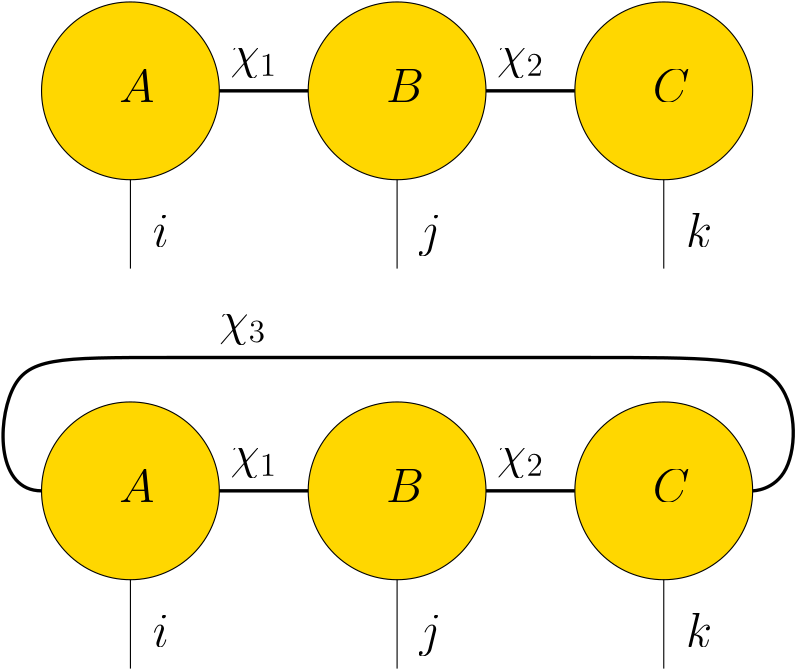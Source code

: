 <?xml version="1.0"?>
<!DOCTYPE ipe SYSTEM "ipe.dtd">
<ipe version="70218" creator="Ipe 7.2.24">
<info created="D:20210508143328" modified="D:20210508144220"/>
<ipestyle name="basic">
<symbol name="arrow/arc(spx)">
<path stroke="sym-stroke" fill="sym-stroke" pen="sym-pen">
0 0 m
-1 0.333 l
-1 -0.333 l
h
</path>
</symbol>
<symbol name="arrow/farc(spx)">
<path stroke="sym-stroke" fill="white" pen="sym-pen">
0 0 m
-1 0.333 l
-1 -0.333 l
h
</path>
</symbol>
<symbol name="arrow/ptarc(spx)">
<path stroke="sym-stroke" fill="sym-stroke" pen="sym-pen">
0 0 m
-1 0.333 l
-0.8 0 l
-1 -0.333 l
h
</path>
</symbol>
<symbol name="arrow/fptarc(spx)">
<path stroke="sym-stroke" fill="white" pen="sym-pen">
0 0 m
-1 0.333 l
-0.8 0 l
-1 -0.333 l
h
</path>
</symbol>
<symbol name="mark/circle(sx)" transformations="translations">
<path fill="sym-stroke">
0.6 0 0 0.6 0 0 e
0.4 0 0 0.4 0 0 e
</path>
</symbol>
<symbol name="mark/disk(sx)" transformations="translations">
<path fill="sym-stroke">
0.6 0 0 0.6 0 0 e
</path>
</symbol>
<symbol name="mark/fdisk(sfx)" transformations="translations">
<group>
<path fill="sym-fill">
0.5 0 0 0.5 0 0 e
</path>
<path fill="sym-stroke" fillrule="eofill">
0.6 0 0 0.6 0 0 e
0.4 0 0 0.4 0 0 e
</path>
</group>
</symbol>
<symbol name="mark/box(sx)" transformations="translations">
<path fill="sym-stroke" fillrule="eofill">
-0.6 -0.6 m
0.6 -0.6 l
0.6 0.6 l
-0.6 0.6 l
h
-0.4 -0.4 m
0.4 -0.4 l
0.4 0.4 l
-0.4 0.4 l
h
</path>
</symbol>
<symbol name="mark/square(sx)" transformations="translations">
<path fill="sym-stroke">
-0.6 -0.6 m
0.6 -0.6 l
0.6 0.6 l
-0.6 0.6 l
h
</path>
</symbol>
<symbol name="mark/fsquare(sfx)" transformations="translations">
<group>
<path fill="sym-fill">
-0.5 -0.5 m
0.5 -0.5 l
0.5 0.5 l
-0.5 0.5 l
h
</path>
<path fill="sym-stroke" fillrule="eofill">
-0.6 -0.6 m
0.6 -0.6 l
0.6 0.6 l
-0.6 0.6 l
h
-0.4 -0.4 m
0.4 -0.4 l
0.4 0.4 l
-0.4 0.4 l
h
</path>
</group>
</symbol>
<symbol name="mark/cross(sx)" transformations="translations">
<group>
<path fill="sym-stroke">
-0.43 -0.57 m
0.57 0.43 l
0.43 0.57 l
-0.57 -0.43 l
h
</path>
<path fill="sym-stroke">
-0.43 0.57 m
0.57 -0.43 l
0.43 -0.57 l
-0.57 0.43 l
h
</path>
</group>
</symbol>
<symbol name="arrow/fnormal(spx)">
<path stroke="sym-stroke" fill="white" pen="sym-pen">
0 0 m
-1 0.333 l
-1 -0.333 l
h
</path>
</symbol>
<symbol name="arrow/pointed(spx)">
<path stroke="sym-stroke" fill="sym-stroke" pen="sym-pen">
0 0 m
-1 0.333 l
-0.8 0 l
-1 -0.333 l
h
</path>
</symbol>
<symbol name="arrow/fpointed(spx)">
<path stroke="sym-stroke" fill="white" pen="sym-pen">
0 0 m
-1 0.333 l
-0.8 0 l
-1 -0.333 l
h
</path>
</symbol>
<symbol name="arrow/linear(spx)">
<path stroke="sym-stroke" pen="sym-pen">
-1 0.333 m
0 0 l
-1 -0.333 l
</path>
</symbol>
<symbol name="arrow/fdouble(spx)">
<path stroke="sym-stroke" fill="white" pen="sym-pen">
0 0 m
-1 0.333 l
-1 -0.333 l
h
-1 0 m
-2 0.333 l
-2 -0.333 l
h
</path>
</symbol>
<symbol name="arrow/double(spx)">
<path stroke="sym-stroke" fill="sym-stroke" pen="sym-pen">
0 0 m
-1 0.333 l
-1 -0.333 l
h
-1 0 m
-2 0.333 l
-2 -0.333 l
h
</path>
</symbol>
<symbol name="arrow/mid-normal(spx)">
<path stroke="sym-stroke" fill="sym-stroke" pen="sym-pen">
0.5 0 m
-0.5 0.333 l
-0.5 -0.333 l
h
</path>
</symbol>
<symbol name="arrow/mid-fnormal(spx)">
<path stroke="sym-stroke" fill="white" pen="sym-pen">
0.5 0 m
-0.5 0.333 l
-0.5 -0.333 l
h
</path>
</symbol>
<symbol name="arrow/mid-pointed(spx)">
<path stroke="sym-stroke" fill="sym-stroke" pen="sym-pen">
0.5 0 m
-0.5 0.333 l
-0.3 0 l
-0.5 -0.333 l
h
</path>
</symbol>
<symbol name="arrow/mid-fpointed(spx)">
<path stroke="sym-stroke" fill="white" pen="sym-pen">
0.5 0 m
-0.5 0.333 l
-0.3 0 l
-0.5 -0.333 l
h
</path>
</symbol>
<symbol name="arrow/mid-double(spx)">
<path stroke="sym-stroke" fill="sym-stroke" pen="sym-pen">
1 0 m
0 0.333 l
0 -0.333 l
h
0 0 m
-1 0.333 l
-1 -0.333 l
h
</path>
</symbol>
<symbol name="arrow/mid-fdouble(spx)">
<path stroke="sym-stroke" fill="white" pen="sym-pen">
1 0 m
0 0.333 l
0 -0.333 l
h
0 0 m
-1 0.333 l
-1 -0.333 l
h
</path>
</symbol>
<anglesize name="22.5 deg" value="22.5"/>
<anglesize name="30 deg" value="30"/>
<anglesize name="45 deg" value="45"/>
<anglesize name="60 deg" value="60"/>
<anglesize name="90 deg" value="90"/>
<arrowsize name="large" value="10"/>
<arrowsize name="small" value="5"/>
<arrowsize name="tiny" value="3"/>
<color name="blue" value="0 0 1"/>
<color name="brown" value="0.647 0.165 0.165"/>
<color name="darkblue" value="0 0 0.545"/>
<color name="darkcyan" value="0 0.545 0.545"/>
<color name="darkgray" value="0.663"/>
<color name="darkgreen" value="0 0.392 0"/>
<color name="darkmagenta" value="0.545 0 0.545"/>
<color name="darkorange" value="1 0.549 0"/>
<color name="darkred" value="0.545 0 0"/>
<color name="gold" value="1 0.843 0"/>
<color name="gray" value="0.745"/>
<color name="green" value="0 1 0"/>
<color name="lightblue" value="0.678 0.847 0.902"/>
<color name="lightcyan" value="0.878 1 1"/>
<color name="lightgray" value="0.827"/>
<color name="lightgreen" value="0.565 0.933 0.565"/>
<color name="lightyellow" value="1 1 0.878"/>
<color name="navy" value="0 0 0.502"/>
<color name="orange" value="1 0.647 0"/>
<color name="pink" value="1 0.753 0.796"/>
<color name="purple" value="0.627 0.125 0.941"/>
<color name="red" value="1 0 0"/>
<color name="seagreen" value="0.18 0.545 0.341"/>
<color name="turquoise" value="0.251 0.878 0.816"/>
<color name="violet" value="0.933 0.51 0.933"/>
<color name="yellow" value="1 1 0"/>
<dashstyle name="dash dot dotted" value="[4 2 1 2 1 2] 0"/>
<dashstyle name="dash dotted" value="[4 2 1 2] 0"/>
<dashstyle name="dashed" value="[4] 0"/>
<dashstyle name="dotted" value="[1 3] 0"/>
<gridsize name="10 pts (~3.5 mm)" value="10"/>
<gridsize name="14 pts (~5 mm)" value="14"/>
<gridsize name="16 pts (~6 mm)" value="16"/>
<gridsize name="20 pts (~7 mm)" value="20"/>
<gridsize name="28 pts (~10 mm)" value="28"/>
<gridsize name="32 pts (~12 mm)" value="32"/>
<gridsize name="4 pts" value="4"/>
<gridsize name="56 pts (~20 mm)" value="56"/>
<gridsize name="8 pts (~3 mm)" value="8"/>
<opacity name="10%" value="0.1"/>
<opacity name="30%" value="0.3"/>
<opacity name="50%" value="0.5"/>
<opacity name="75%" value="0.75"/>
<pen name="fat" value="1.2"/>
<pen name="heavier" value="0.8"/>
<pen name="ultrafat" value="2"/>
<symbolsize name="large" value="5"/>
<symbolsize name="small" value="2"/>
<symbolsize name="tiny" value="1.1"/>
<textsize name="Huge" value="\Huge"/>
<textsize name="LARGE" value="\LARGE"/>
<textsize name="Large" value="\Large"/>
<textsize name="footnote" value="\footnotesize"/>
<textsize name="huge" value="\huge"/>
<textsize name="large" value="\large"/>
<textsize name="small" value="\small"/>
<textsize name="tiny" value="\tiny"/>
<textstyle name="center" begin="\begin{center}" end="\end{center}"/>
<textstyle name="item" begin="\begin{itemize}\item{}" end="\end{itemize}"/>
<textstyle name="itemize" begin="\begin{itemize}" end="\end{itemize}"/>
<tiling name="falling" angle="-60" step="4" width="1"/>
<tiling name="rising" angle="30" step="4" width="1"/>
</ipestyle>
<page>
<layer name="alpha"/>
<view layers="alpha" active="alpha"/>
<path layer="alpha" stroke="black" fill="gold">
32 0 0 32 128 768 e
</path>
<path stroke="black" pen="fat">
160 768 m
192 768
192 768 c
</path>
<path stroke="black" fill="gold">
32 0 0 32 224 768 e
</path>
<path stroke="black" fill="gold">
32 0 0 32 320 768 e
</path>
<path stroke="black" pen="fat">
256 768 m
288 768
288 768 c
</path>
<path stroke="black">
128 736 m
128 704
128 704 c
</path>
<path stroke="black">
224 736 m
224 704
224 704 c
</path>
<path stroke="black">
320 736 m
320 704
320 704 c
</path>
<text matrix="1 0 0 1 -4 0" transformations="translations" pos="168 776" stroke="black" type="label" width="16.911" height="7.41" depth="3.35" valign="baseline" size="LARGE" style="math">\chi_1</text>
<text matrix="1 0 0 1 -4 0" transformations="translations" pos="264 776" stroke="black" type="label" width="16.911" height="7.41" depth="3.35" valign="baseline" size="LARGE" style="math">\chi_2</text>
<text transformations="translations" pos="136 712" stroke="black" type="label" width="5.751" height="11.286" depth="0" valign="baseline" size="LARGE" style="math">i</text>
<text transformations="translations" pos="232 712" stroke="black" type="label" width="7.942" height="11.284" depth="3.35" valign="baseline" size="LARGE" style="math">j</text>
<text transformations="translations" pos="328 712" stroke="black" type="label" width="9.345" height="11.955" depth="0" valign="baseline" size="LARGE" style="math">k</text>
<path matrix="1 0 0 1 0 -144" stroke="black" fill="gold">
32 0 0 32 128 768 e
</path>
<path matrix="1 0 0 1 0 -144" stroke="black" pen="fat">
160 768 m
192 768
192 768 c
</path>
<path matrix="1 0 0 1 0 -144" stroke="black" fill="gold">
32 0 0 32 224 768 e
</path>
<path matrix="1 0 0 1 0 -144" stroke="black" fill="gold">
32 0 0 32 320 768 e
</path>
<path matrix="1 0 0 1 0 -144" stroke="black" pen="fat">
256 768 m
288 768
288 768 c
</path>
<path matrix="1 0 0 1 0 -144" stroke="black">
128 736 m
128 704
128 704 c
</path>
<path matrix="1 0 0 1 0 -144" stroke="black">
224 736 m
224 704
224 704 c
</path>
<path matrix="1 0 0 1 0 -144" stroke="black">
320 736 m
320 704
320 704 c
</path>
<text matrix="1 0 0 1 0 4" transformations="translations" pos="164 628" stroke="black" type="label" width="16.911" height="7.41" depth="3.35" valign="baseline" size="LARGE" style="math">\chi_1</text>
<text matrix="1 0 0 1 0 4" transformations="translations" pos="260 628" stroke="black" type="label" width="16.911" height="7.41" depth="3.35" valign="baseline" size="LARGE" style="math">\chi_2</text>
<path stroke="black" pen="fat">
96 624 m
80 624
80 672
112 672
320 672
368 672
368 624
352 624
352 624 c
</path>
<text matrix="1 0 0 1 0 4" transformations="translations" pos="160 676" stroke="black" type="label" width="16.911" height="7.41" depth="3.35" valign="baseline" size="LARGE" style="math">\chi_3</text>
<text transformations="translations" pos="136 568" stroke="black" type="label" width="5.751" height="11.286" depth="0" valign="baseline" size="LARGE" style="math">i</text>
<text transformations="translations" pos="232 568" stroke="black" type="label" width="7.942" height="11.284" depth="3.35" valign="baseline" size="LARGE" style="math">j</text>
<text transformations="translations" pos="328 568" stroke="black" type="label" width="9.345" height="11.955" depth="0" valign="baseline" size="LARGE" style="math">k</text>
<text matrix="1 0 0 1 4 4" transformations="translations" pos="120 616" stroke="black" type="label" width="12.636" height="11.764" depth="0" valign="baseline" size="LARGE" style="math">A</text>
<text transformations="translations" pos="124 764" stroke="black" type="label" width="12.636" height="11.764" depth="0" valign="baseline" size="LARGE" style="math">A</text>
<text transformations="translations" pos="220 764" stroke="black" type="label" width="13.675" height="11.764" depth="0" valign="baseline" size="LARGE" style="math">B</text>
<text transformations="translations" pos="316 764" stroke="black" type="label" width="13.296" height="11.764" depth="0" valign="baseline" size="LARGE" style="math">C</text>
<text transformations="translations" pos="220 620" stroke="black" type="label" width="13.675" height="11.764" depth="0" valign="baseline" size="LARGE" style="math">B</text>
<text transformations="translations" pos="316 620" stroke="black" type="label" width="13.296" height="11.764" depth="0" valign="baseline" size="LARGE" style="math">C</text>
</page>
</ipe>
